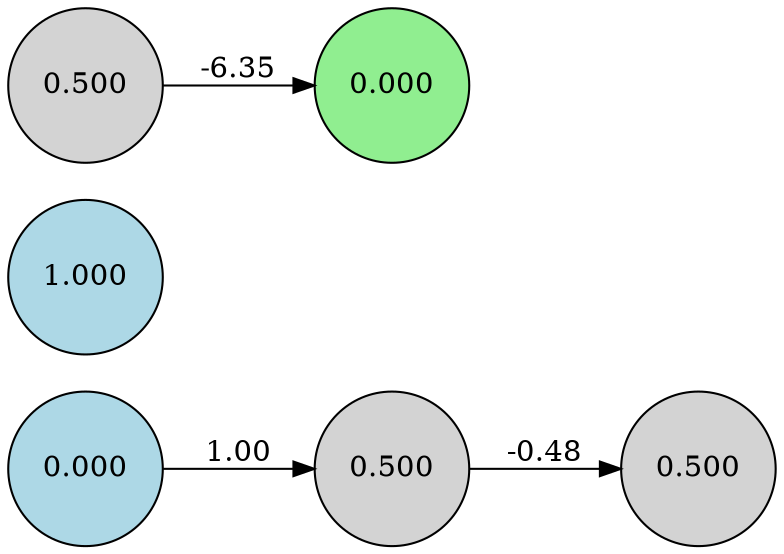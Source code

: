 digraph neat {
  rankdir=LR;
  node [shape=circle];
  node0 [label="0.000", style=filled, fillcolor=lightblue];
  node1 [label="1.000", style=filled, fillcolor=lightblue];
  node118 [label="0.000", style=filled, fillcolor=lightgreen];
  node169 [label="0.500", style=filled, fillcolor=lightgray];
  node228 [label="0.500", style=filled, fillcolor=lightgray];
  node252 [label="0.500", style=filled, fillcolor=lightgray];
  node169 -> node118 [label="-6.35"];
  node0 -> node252 [label="1.00"];
  node252 -> node228 [label="-0.48"];
}
